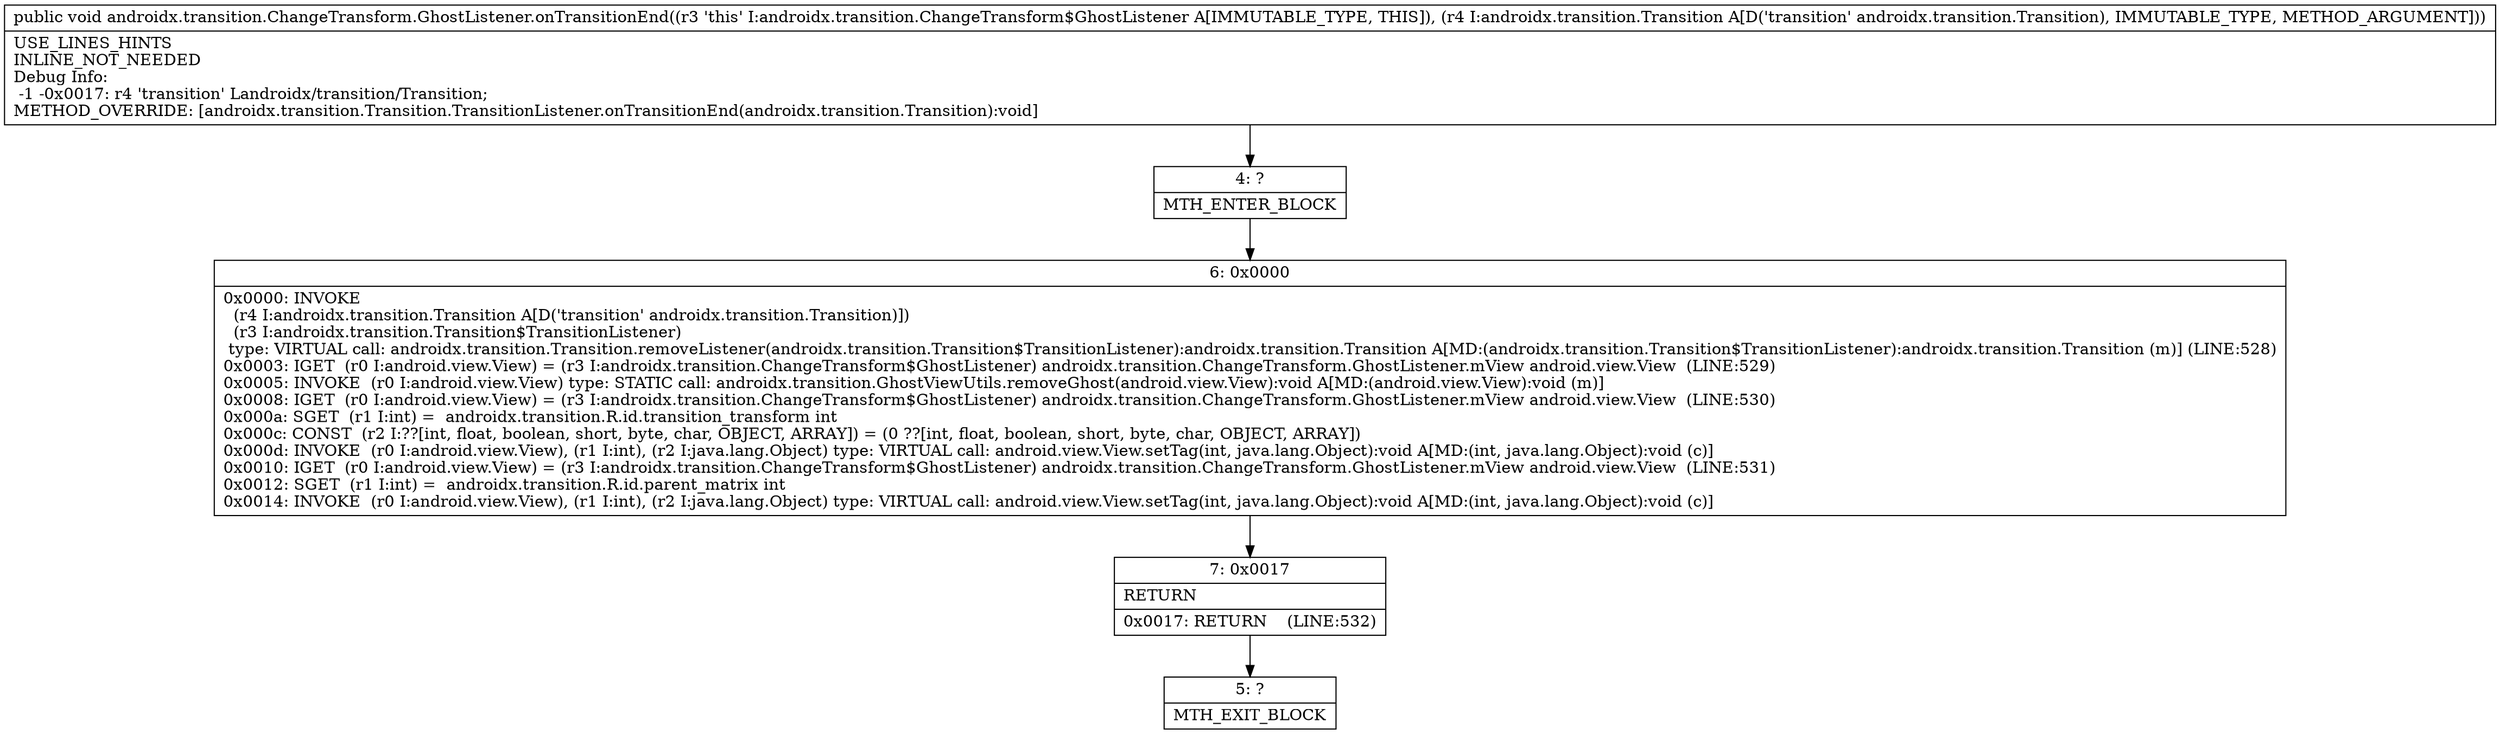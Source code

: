 digraph "CFG forandroidx.transition.ChangeTransform.GhostListener.onTransitionEnd(Landroidx\/transition\/Transition;)V" {
Node_4 [shape=record,label="{4\:\ ?|MTH_ENTER_BLOCK\l}"];
Node_6 [shape=record,label="{6\:\ 0x0000|0x0000: INVOKE  \l  (r4 I:androidx.transition.Transition A[D('transition' androidx.transition.Transition)])\l  (r3 I:androidx.transition.Transition$TransitionListener)\l type: VIRTUAL call: androidx.transition.Transition.removeListener(androidx.transition.Transition$TransitionListener):androidx.transition.Transition A[MD:(androidx.transition.Transition$TransitionListener):androidx.transition.Transition (m)] (LINE:528)\l0x0003: IGET  (r0 I:android.view.View) = (r3 I:androidx.transition.ChangeTransform$GhostListener) androidx.transition.ChangeTransform.GhostListener.mView android.view.View  (LINE:529)\l0x0005: INVOKE  (r0 I:android.view.View) type: STATIC call: androidx.transition.GhostViewUtils.removeGhost(android.view.View):void A[MD:(android.view.View):void (m)]\l0x0008: IGET  (r0 I:android.view.View) = (r3 I:androidx.transition.ChangeTransform$GhostListener) androidx.transition.ChangeTransform.GhostListener.mView android.view.View  (LINE:530)\l0x000a: SGET  (r1 I:int) =  androidx.transition.R.id.transition_transform int \l0x000c: CONST  (r2 I:??[int, float, boolean, short, byte, char, OBJECT, ARRAY]) = (0 ??[int, float, boolean, short, byte, char, OBJECT, ARRAY]) \l0x000d: INVOKE  (r0 I:android.view.View), (r1 I:int), (r2 I:java.lang.Object) type: VIRTUAL call: android.view.View.setTag(int, java.lang.Object):void A[MD:(int, java.lang.Object):void (c)]\l0x0010: IGET  (r0 I:android.view.View) = (r3 I:androidx.transition.ChangeTransform$GhostListener) androidx.transition.ChangeTransform.GhostListener.mView android.view.View  (LINE:531)\l0x0012: SGET  (r1 I:int) =  androidx.transition.R.id.parent_matrix int \l0x0014: INVOKE  (r0 I:android.view.View), (r1 I:int), (r2 I:java.lang.Object) type: VIRTUAL call: android.view.View.setTag(int, java.lang.Object):void A[MD:(int, java.lang.Object):void (c)]\l}"];
Node_7 [shape=record,label="{7\:\ 0x0017|RETURN\l|0x0017: RETURN    (LINE:532)\l}"];
Node_5 [shape=record,label="{5\:\ ?|MTH_EXIT_BLOCK\l}"];
MethodNode[shape=record,label="{public void androidx.transition.ChangeTransform.GhostListener.onTransitionEnd((r3 'this' I:androidx.transition.ChangeTransform$GhostListener A[IMMUTABLE_TYPE, THIS]), (r4 I:androidx.transition.Transition A[D('transition' androidx.transition.Transition), IMMUTABLE_TYPE, METHOD_ARGUMENT]))  | USE_LINES_HINTS\lINLINE_NOT_NEEDED\lDebug Info:\l  \-1 \-0x0017: r4 'transition' Landroidx\/transition\/Transition;\lMETHOD_OVERRIDE: [androidx.transition.Transition.TransitionListener.onTransitionEnd(androidx.transition.Transition):void]\l}"];
MethodNode -> Node_4;Node_4 -> Node_6;
Node_6 -> Node_7;
Node_7 -> Node_5;
}

